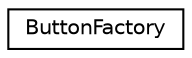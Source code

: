 digraph "Graphical Class Hierarchy"
{
  edge [fontname="Helvetica",fontsize="10",labelfontname="Helvetica",labelfontsize="10"];
  node [fontname="Helvetica",fontsize="10",shape=record];
  rankdir="LR";
  Node0 [label="ButtonFactory",height=0.2,width=0.4,color="black", fillcolor="white", style="filled",URL="$classButtonFactory.html"];
}
